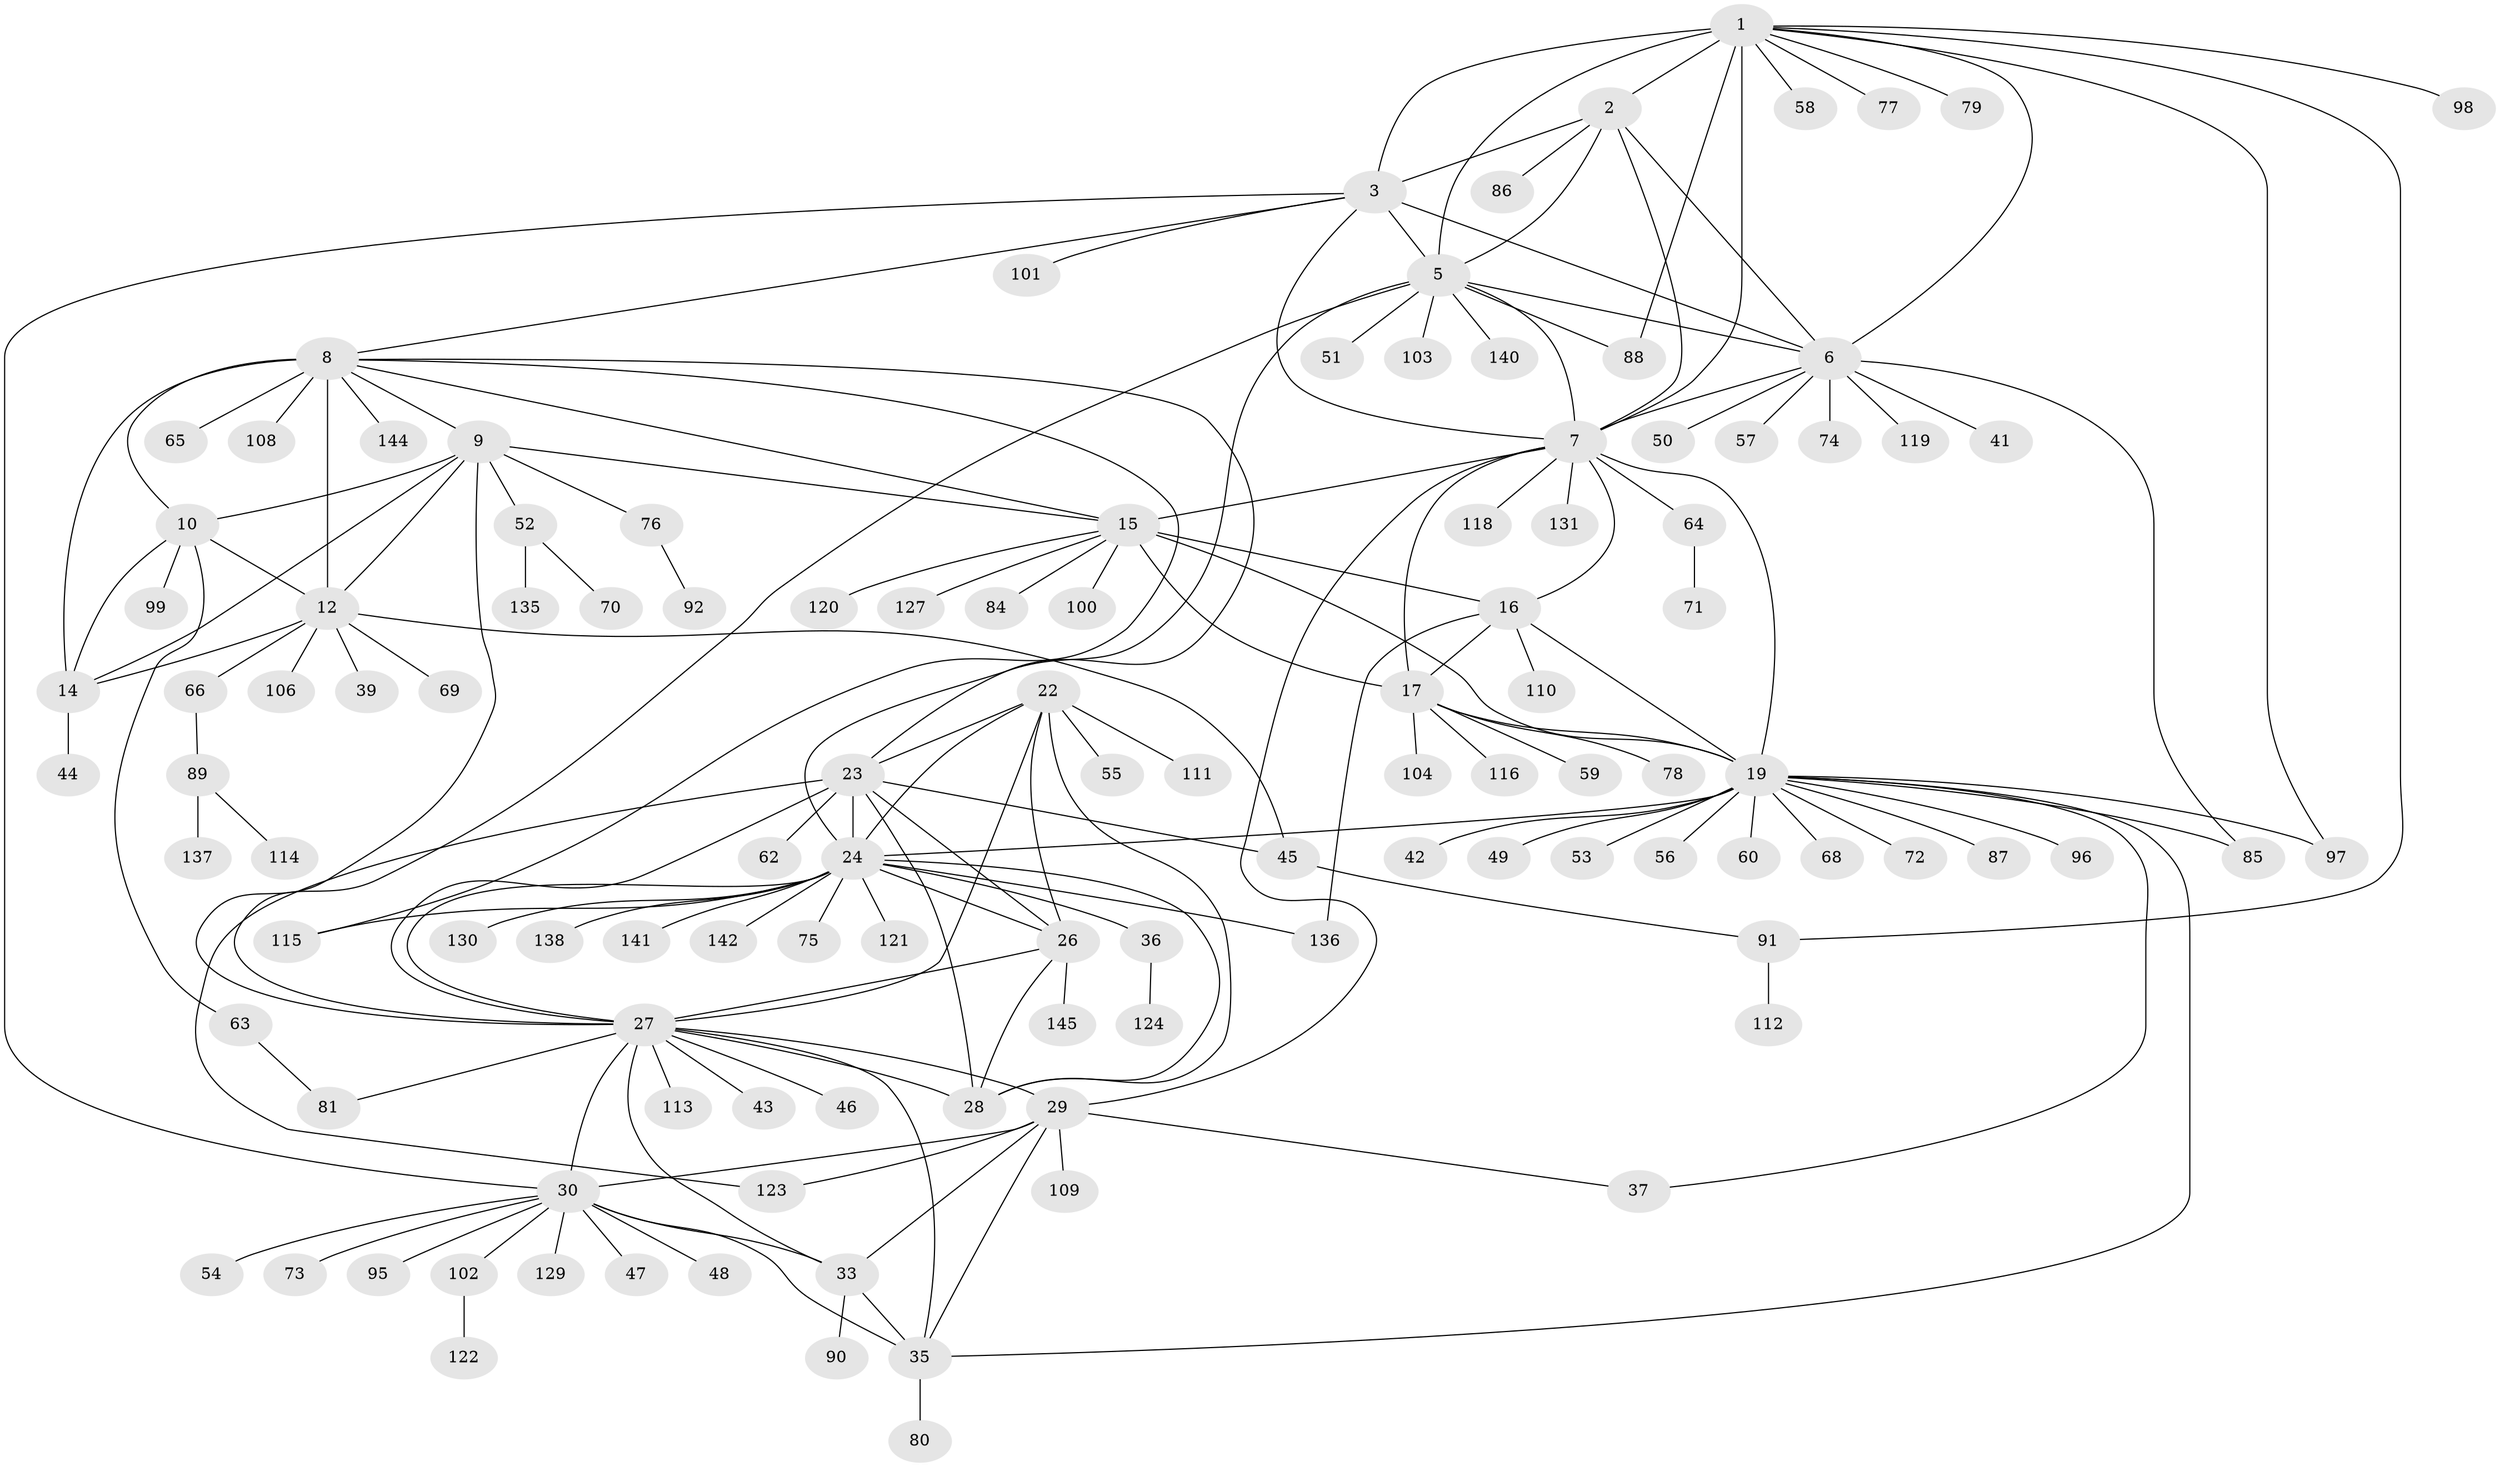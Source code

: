 // original degree distribution, {9: 0.041379310344827586, 8: 0.06896551724137931, 10: 0.04827586206896552, 13: 0.006896551724137931, 11: 0.034482758620689655, 7: 0.027586206896551724, 15: 0.013793103448275862, 2: 0.1724137931034483, 1: 0.5517241379310345, 4: 0.006896551724137931, 3: 0.027586206896551724}
// Generated by graph-tools (version 1.1) at 2025/42/03/06/25 10:42:07]
// undirected, 116 vertices, 172 edges
graph export_dot {
graph [start="1"]
  node [color=gray90,style=filled];
  1 [super="+4"];
  2 [super="+143"];
  3 [super="+133"];
  5 [super="+40"];
  6 [super="+83"];
  7 [super="+18"];
  8 [super="+11"];
  9 [super="+139"];
  10;
  12 [super="+13"];
  14 [super="+134"];
  15 [super="+20"];
  16 [super="+105"];
  17 [super="+38"];
  19 [super="+21"];
  22 [super="+107"];
  23 [super="+125"];
  24 [super="+25"];
  26 [super="+132"];
  27 [super="+31"];
  28 [super="+61"];
  29 [super="+32"];
  30 [super="+34"];
  33 [super="+67"];
  35;
  36;
  37;
  39;
  41;
  42;
  43;
  44;
  45;
  46;
  47;
  48;
  49;
  50;
  51;
  52;
  53;
  54 [super="+94"];
  55;
  56;
  57;
  58;
  59 [super="+126"];
  60;
  62;
  63;
  64;
  65;
  66;
  68 [super="+117"];
  69;
  70 [super="+82"];
  71;
  72;
  73;
  74;
  75;
  76;
  77 [super="+93"];
  78;
  79;
  80;
  81 [super="+128"];
  84;
  85;
  86;
  87;
  88;
  89;
  90;
  91;
  92;
  95;
  96;
  97;
  98;
  99;
  100;
  101;
  102;
  103;
  104;
  106;
  108;
  109;
  110;
  111;
  112;
  113;
  114;
  115;
  116;
  118;
  119;
  120;
  121;
  122;
  123;
  124;
  127;
  129;
  130;
  131;
  135;
  136;
  137;
  138;
  140;
  141;
  142;
  144;
  145;
  1 -- 2 [weight=2];
  1 -- 3 [weight=2];
  1 -- 5 [weight=2];
  1 -- 6 [weight=2];
  1 -- 7 [weight=2];
  1 -- 58;
  1 -- 77;
  1 -- 98;
  1 -- 97;
  1 -- 79;
  1 -- 88;
  1 -- 91;
  2 -- 3;
  2 -- 5;
  2 -- 6;
  2 -- 7;
  2 -- 86;
  3 -- 5;
  3 -- 6;
  3 -- 7;
  3 -- 101;
  3 -- 8;
  3 -- 30;
  5 -- 6;
  5 -- 7;
  5 -- 27;
  5 -- 103;
  5 -- 140;
  5 -- 24;
  5 -- 51;
  5 -- 88;
  6 -- 7;
  6 -- 41;
  6 -- 50;
  6 -- 57;
  6 -- 74;
  6 -- 85;
  6 -- 119;
  7 -- 64;
  7 -- 131;
  7 -- 15 [weight=2];
  7 -- 16;
  7 -- 17;
  7 -- 19 [weight=2];
  7 -- 118;
  7 -- 29;
  8 -- 9 [weight=2];
  8 -- 10 [weight=2];
  8 -- 12 [weight=4];
  8 -- 14 [weight=2];
  8 -- 23;
  8 -- 65;
  8 -- 108;
  8 -- 144;
  8 -- 115;
  8 -- 15;
  9 -- 10;
  9 -- 12 [weight=2];
  9 -- 14;
  9 -- 52;
  9 -- 76;
  9 -- 27;
  9 -- 15;
  10 -- 12 [weight=2];
  10 -- 14;
  10 -- 63;
  10 -- 99;
  12 -- 14 [weight=2];
  12 -- 45;
  12 -- 66;
  12 -- 106;
  12 -- 69;
  12 -- 39;
  14 -- 44;
  15 -- 16 [weight=2];
  15 -- 17 [weight=2];
  15 -- 19 [weight=4];
  15 -- 120;
  15 -- 100;
  15 -- 84;
  15 -- 127;
  16 -- 17;
  16 -- 19 [weight=2];
  16 -- 110;
  16 -- 136;
  17 -- 19 [weight=2];
  17 -- 78;
  17 -- 104;
  17 -- 116;
  17 -- 59;
  19 -- 24;
  19 -- 35;
  19 -- 37;
  19 -- 53;
  19 -- 56;
  19 -- 60;
  19 -- 68;
  19 -- 85;
  19 -- 97;
  19 -- 96;
  19 -- 72;
  19 -- 42;
  19 -- 49;
  19 -- 87;
  22 -- 23;
  22 -- 24 [weight=2];
  22 -- 26;
  22 -- 27;
  22 -- 28;
  22 -- 55;
  22 -- 111;
  23 -- 24 [weight=2];
  23 -- 26;
  23 -- 27;
  23 -- 28;
  23 -- 45;
  23 -- 62;
  23 -- 123;
  24 -- 26 [weight=2];
  24 -- 27 [weight=2];
  24 -- 28 [weight=2];
  24 -- 36;
  24 -- 75;
  24 -- 115;
  24 -- 121;
  24 -- 130;
  24 -- 136;
  24 -- 141;
  24 -- 138;
  24 -- 142;
  26 -- 27;
  26 -- 28;
  26 -- 145;
  27 -- 28;
  27 -- 113;
  27 -- 33;
  27 -- 35;
  27 -- 43;
  27 -- 46;
  27 -- 29 [weight=2];
  27 -- 30 [weight=2];
  27 -- 81;
  29 -- 30 [weight=4];
  29 -- 33 [weight=2];
  29 -- 35 [weight=2];
  29 -- 109;
  29 -- 37;
  29 -- 123;
  30 -- 33 [weight=2];
  30 -- 35 [weight=2];
  30 -- 47;
  30 -- 48;
  30 -- 95;
  30 -- 102;
  30 -- 129;
  30 -- 73;
  30 -- 54;
  33 -- 35;
  33 -- 90;
  35 -- 80;
  36 -- 124;
  45 -- 91;
  52 -- 70;
  52 -- 135;
  63 -- 81;
  64 -- 71;
  66 -- 89;
  76 -- 92;
  89 -- 114;
  89 -- 137;
  91 -- 112;
  102 -- 122;
}
